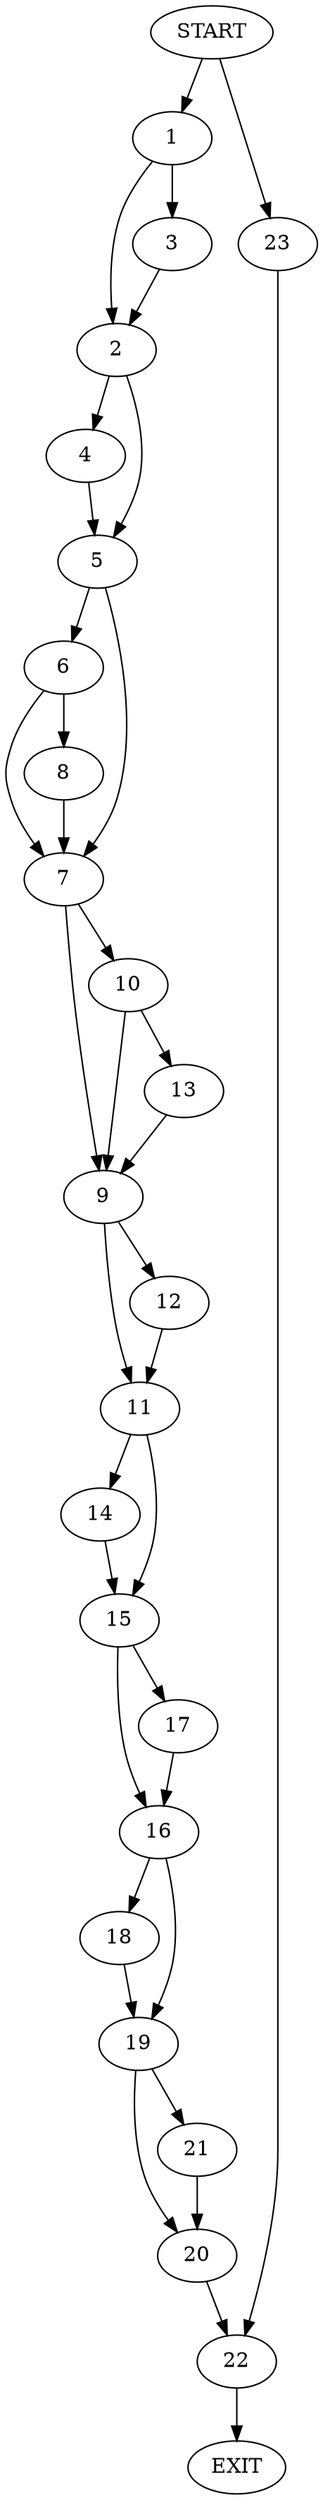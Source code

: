 digraph {
0 [label="START"]
24 [label="EXIT"]
0 -> 1
1 -> 2
1 -> 3
3 -> 2
2 -> 4
2 -> 5
5 -> 6
5 -> 7
4 -> 5
6 -> 8
6 -> 7
7 -> 9
7 -> 10
8 -> 7
9 -> 11
9 -> 12
10 -> 9
10 -> 13
13 -> 9
12 -> 11
11 -> 14
11 -> 15
14 -> 15
15 -> 16
15 -> 17
16 -> 18
16 -> 19
17 -> 16
19 -> 20
19 -> 21
18 -> 19
20 -> 22
21 -> 20
22 -> 24
0 -> 23
23 -> 22
}
